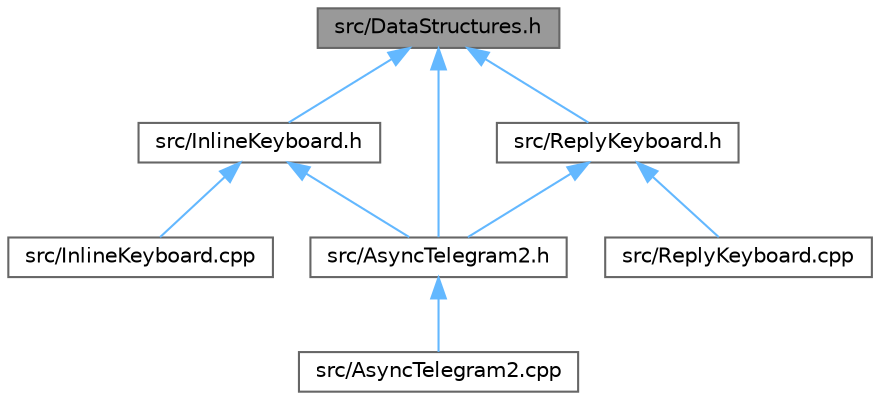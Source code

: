 digraph "src/DataStructures.h"
{
 // LATEX_PDF_SIZE
  bgcolor="transparent";
  edge [fontname=Helvetica,fontsize=10,labelfontname=Helvetica,labelfontsize=10];
  node [fontname=Helvetica,fontsize=10,shape=box,height=0.2,width=0.4];
  Node1 [label="src/DataStructures.h",height=0.2,width=0.4,color="gray40", fillcolor="grey60", style="filled", fontcolor="black",tooltip=" "];
  Node1 -> Node2 [dir="back",color="steelblue1",style="solid"];
  Node2 [label="src/AsyncTelegram2.h",height=0.2,width=0.4,color="grey40", fillcolor="white", style="filled",URL="$_async_telegram2_8h.html",tooltip=" "];
  Node2 -> Node3 [dir="back",color="steelblue1",style="solid"];
  Node3 [label="src/AsyncTelegram2.cpp",height=0.2,width=0.4,color="grey40", fillcolor="white", style="filled",URL="$_async_telegram2_8cpp.html",tooltip=" "];
  Node1 -> Node4 [dir="back",color="steelblue1",style="solid"];
  Node4 [label="src/InlineKeyboard.h",height=0.2,width=0.4,color="grey40", fillcolor="white", style="filled",URL="$_inline_keyboard_8h.html",tooltip=" "];
  Node4 -> Node2 [dir="back",color="steelblue1",style="solid"];
  Node4 -> Node5 [dir="back",color="steelblue1",style="solid"];
  Node5 [label="src/InlineKeyboard.cpp",height=0.2,width=0.4,color="grey40", fillcolor="white", style="filled",URL="$_inline_keyboard_8cpp.html",tooltip=" "];
  Node1 -> Node6 [dir="back",color="steelblue1",style="solid"];
  Node6 [label="src/ReplyKeyboard.h",height=0.2,width=0.4,color="grey40", fillcolor="white", style="filled",URL="$_reply_keyboard_8h.html",tooltip=" "];
  Node6 -> Node2 [dir="back",color="steelblue1",style="solid"];
  Node6 -> Node7 [dir="back",color="steelblue1",style="solid"];
  Node7 [label="src/ReplyKeyboard.cpp",height=0.2,width=0.4,color="grey40", fillcolor="white", style="filled",URL="$_reply_keyboard_8cpp.html",tooltip=" "];
}
